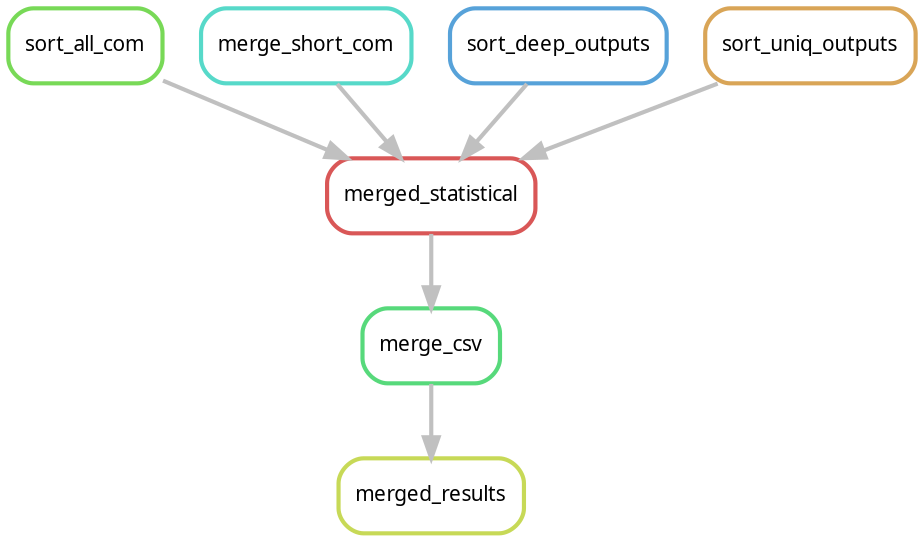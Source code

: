 digraph snakemake_dag {
    graph[bgcolor=white, margin=0];
    node[shape=box, style=rounded, fontname=sans,                 fontsize=10, penwidth=2];
    edge[penwidth=2, color=grey];
	0[label = "merged_results", color = "0.19 0.6 0.85", style="rounded"];
	1[label = "merge_csv", color = "0.38 0.6 0.85", style="rounded"];
	2[label = "merged_statistical", color = "0.00 0.6 0.85", style="rounded"];
	3[label = "sort_all_com", color = "0.29 0.6 0.85", style="rounded"];
	4[label = "merge_short_com", color = "0.48 0.6 0.85", style="rounded"];
	5[label = "sort_deep_outputs", color = "0.57 0.6 0.85", style="rounded"];
	6[label = "sort_uniq_outputs", color = "0.10 0.6 0.85", style="rounded"];
	1 -> 0
	2 -> 1
	6 -> 2
	4 -> 2
	3 -> 2
	5 -> 2
}            
